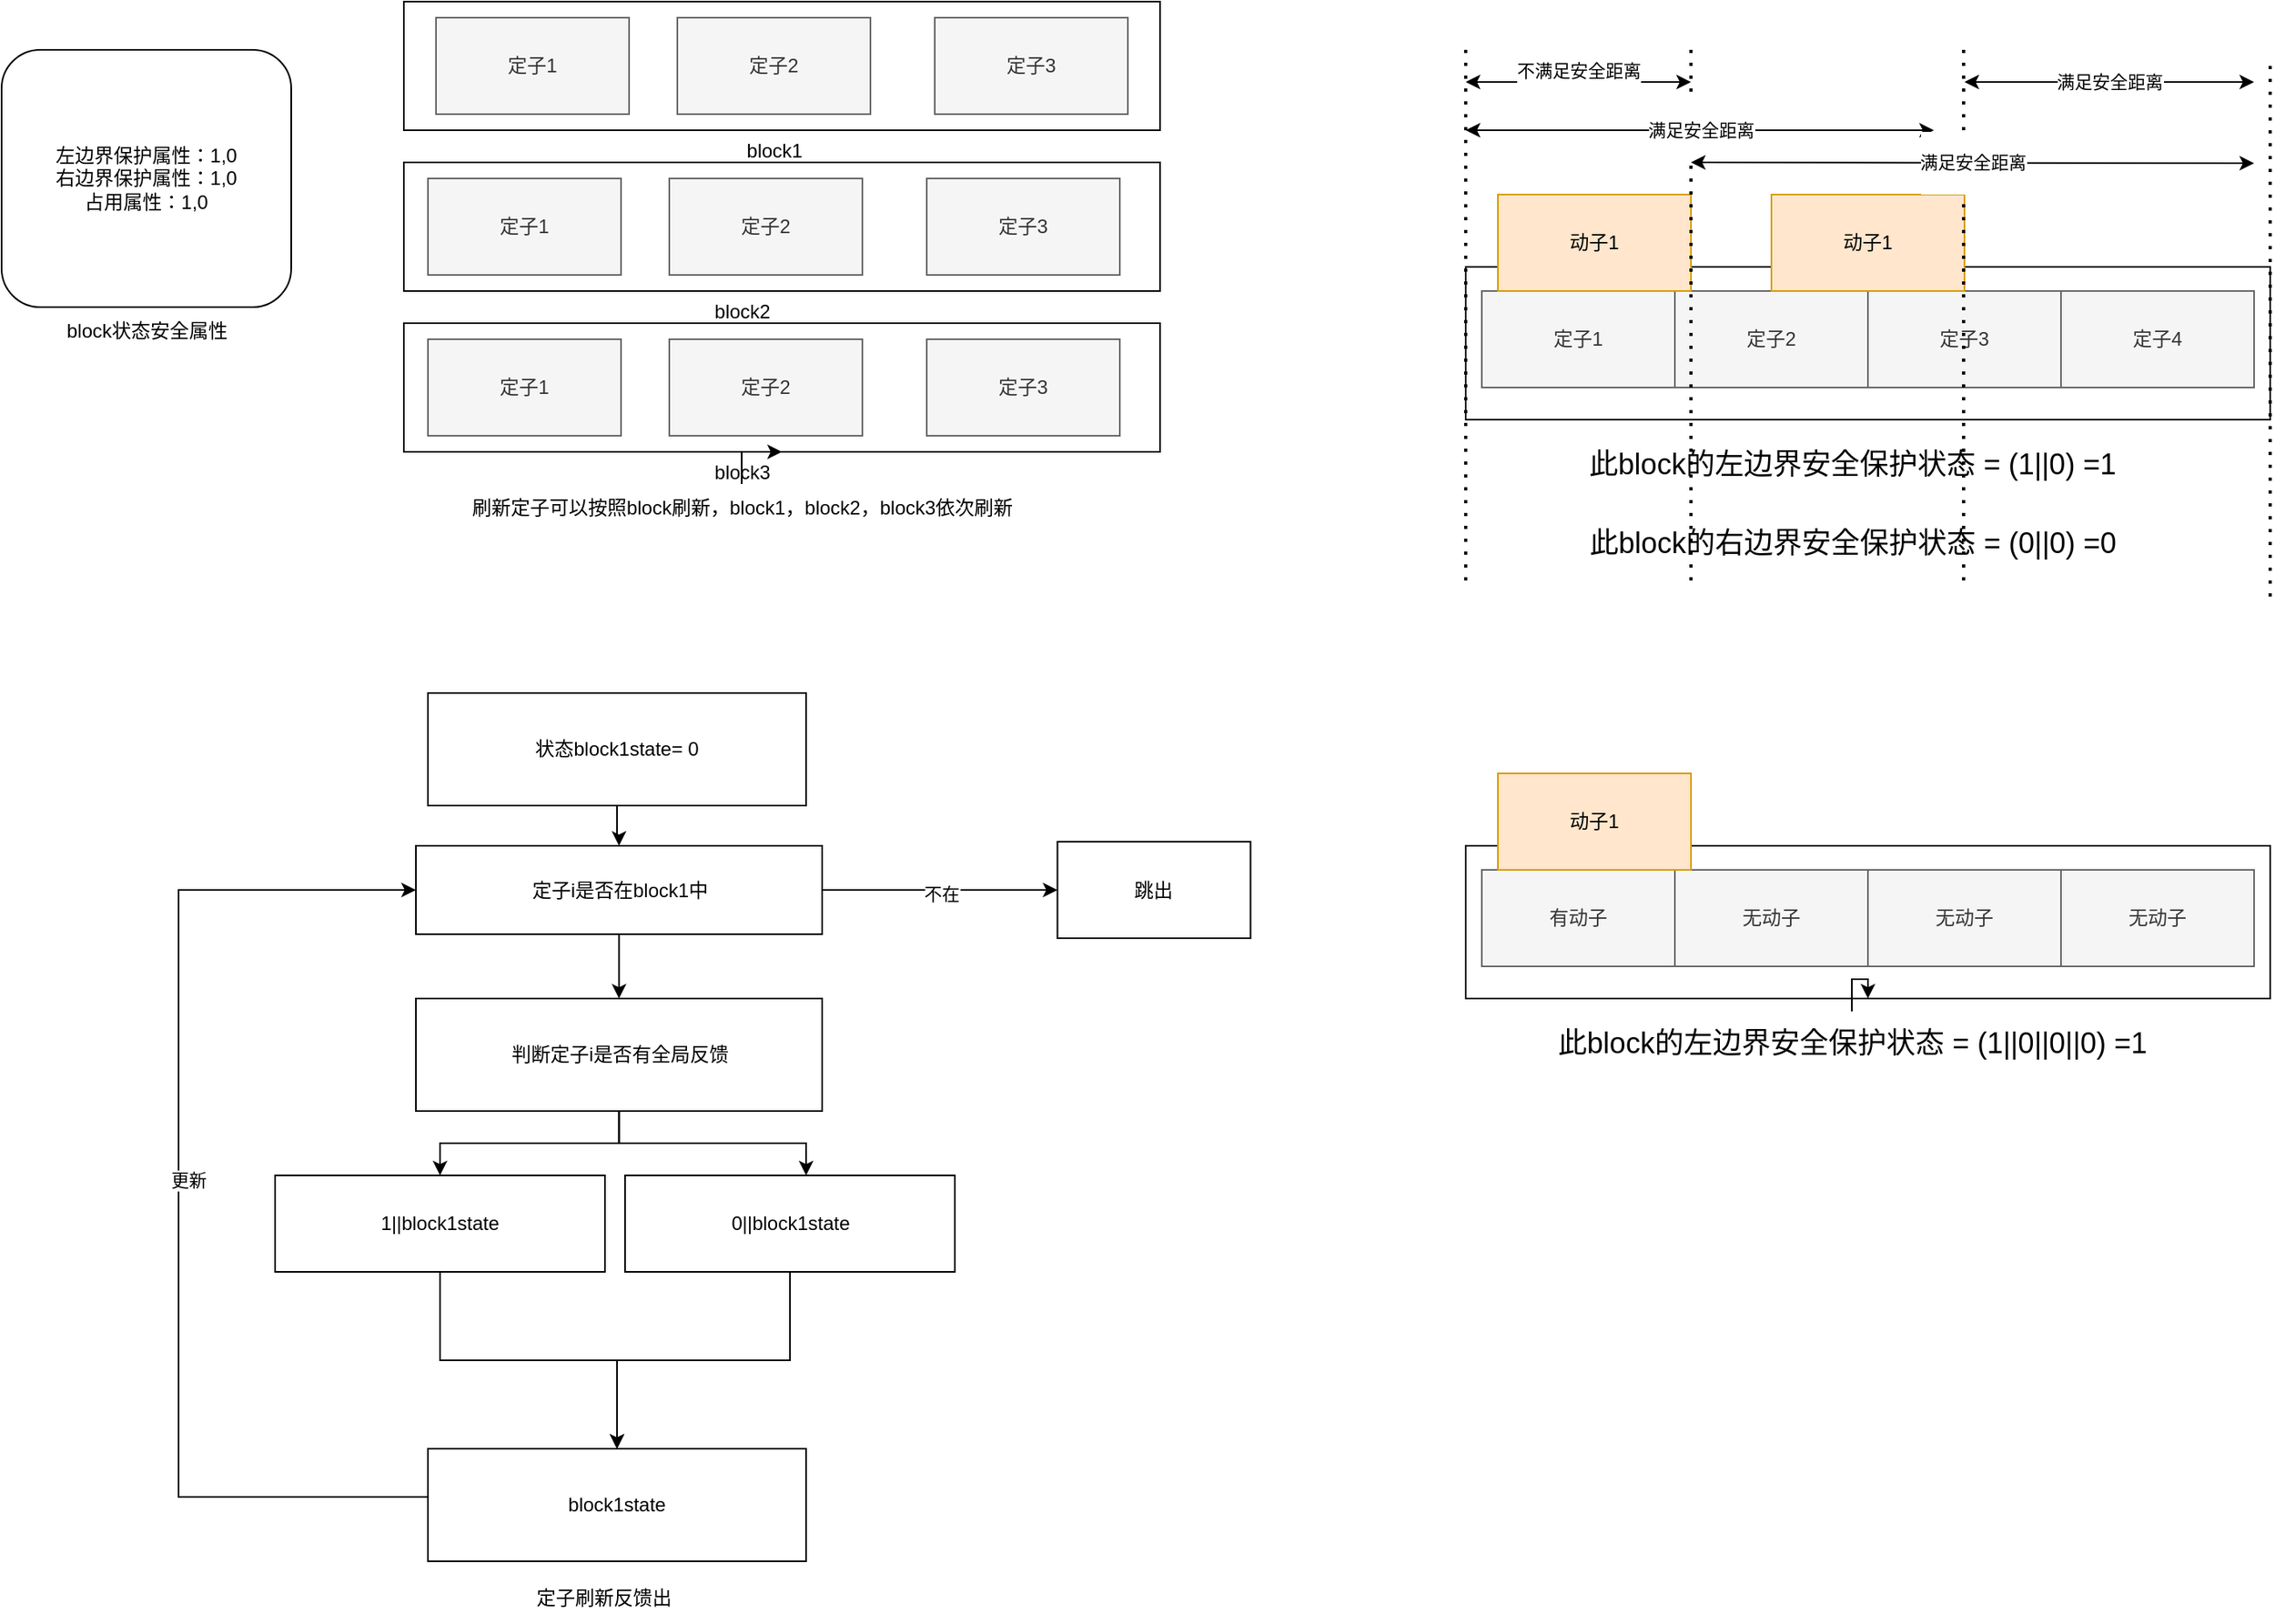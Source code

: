 <mxfile version="24.4.7" type="github">
  <diagram name="第 1 页" id="rZGRMbEruzVcn2Q_K81o">
    <mxGraphModel dx="2625" dy="1345" grid="1" gridSize="10" guides="1" tooltips="1" connect="1" arrows="1" fold="1" page="1" pageScale="1" pageWidth="827" pageHeight="1169" math="0" shadow="0">
      <root>
        <mxCell id="0" />
        <mxCell id="1" parent="0" />
        <mxCell id="IzqD9794s7n4riVxajZg-1" value="&lt;div&gt;左边界保护属性：1,0&lt;/div&gt;&lt;div&gt;右边界保护属性：1,0&lt;/div&gt;&lt;div&gt;占用属性：1,0&lt;br&gt;&lt;/div&gt;" style="rounded=1;whiteSpace=wrap;html=1;" vertex="1" parent="1">
          <mxGeometry x="40" y="90" width="180" height="160" as="geometry" />
        </mxCell>
        <mxCell id="IzqD9794s7n4riVxajZg-3" value="block状态安全属性" style="text;html=1;align=center;verticalAlign=middle;resizable=0;points=[];autosize=1;strokeColor=none;fillColor=none;" vertex="1" parent="1">
          <mxGeometry x="70" y="250" width="120" height="30" as="geometry" />
        </mxCell>
        <mxCell id="IzqD9794s7n4riVxajZg-4" value="" style="rounded=0;whiteSpace=wrap;html=1;" vertex="1" parent="1">
          <mxGeometry x="290" y="60" width="470" height="80" as="geometry" />
        </mxCell>
        <mxCell id="IzqD9794s7n4riVxajZg-5" value="定子1" style="rounded=0;whiteSpace=wrap;html=1;fillColor=#f5f5f5;strokeColor=#666666;fontColor=#333333;" vertex="1" parent="1">
          <mxGeometry x="310" y="70" width="120" height="60" as="geometry" />
        </mxCell>
        <mxCell id="IzqD9794s7n4riVxajZg-6" value="定子2" style="rounded=0;whiteSpace=wrap;html=1;fillColor=#f5f5f5;strokeColor=#666666;fontColor=#333333;" vertex="1" parent="1">
          <mxGeometry x="460" y="70" width="120" height="60" as="geometry" />
        </mxCell>
        <mxCell id="IzqD9794s7n4riVxajZg-7" value="定子3" style="rounded=0;whiteSpace=wrap;html=1;fillColor=#f5f5f5;strokeColor=#666666;fontColor=#333333;" vertex="1" parent="1">
          <mxGeometry x="620" y="70" width="120" height="60" as="geometry" />
        </mxCell>
        <mxCell id="IzqD9794s7n4riVxajZg-10" value="" style="rounded=0;whiteSpace=wrap;html=1;" vertex="1" parent="1">
          <mxGeometry x="290" y="160" width="470" height="80" as="geometry" />
        </mxCell>
        <mxCell id="IzqD9794s7n4riVxajZg-11" value="定子1" style="rounded=0;whiteSpace=wrap;html=1;fillColor=#f5f5f5;strokeColor=#666666;fontColor=#333333;" vertex="1" parent="1">
          <mxGeometry x="305" y="170" width="120" height="60" as="geometry" />
        </mxCell>
        <mxCell id="IzqD9794s7n4riVxajZg-12" value="定子2" style="rounded=0;whiteSpace=wrap;html=1;fillColor=#f5f5f5;strokeColor=#666666;fontColor=#333333;" vertex="1" parent="1">
          <mxGeometry x="455" y="170" width="120" height="60" as="geometry" />
        </mxCell>
        <mxCell id="IzqD9794s7n4riVxajZg-13" value="定子3" style="rounded=0;whiteSpace=wrap;html=1;fillColor=#f5f5f5;strokeColor=#666666;fontColor=#333333;" vertex="1" parent="1">
          <mxGeometry x="615" y="170" width="120" height="60" as="geometry" />
        </mxCell>
        <mxCell id="IzqD9794s7n4riVxajZg-14" value="" style="rounded=0;whiteSpace=wrap;html=1;" vertex="1" parent="1">
          <mxGeometry x="290" y="260" width="470" height="80" as="geometry" />
        </mxCell>
        <mxCell id="IzqD9794s7n4riVxajZg-15" value="定子1" style="rounded=0;whiteSpace=wrap;html=1;fillColor=#f5f5f5;strokeColor=#666666;fontColor=#333333;" vertex="1" parent="1">
          <mxGeometry x="305" y="270" width="120" height="60" as="geometry" />
        </mxCell>
        <mxCell id="IzqD9794s7n4riVxajZg-16" value="定子2" style="rounded=0;whiteSpace=wrap;html=1;fillColor=#f5f5f5;strokeColor=#666666;fontColor=#333333;" vertex="1" parent="1">
          <mxGeometry x="455" y="270" width="120" height="60" as="geometry" />
        </mxCell>
        <mxCell id="IzqD9794s7n4riVxajZg-17" value="定子3" style="rounded=0;whiteSpace=wrap;html=1;fillColor=#f5f5f5;strokeColor=#666666;fontColor=#333333;" vertex="1" parent="1">
          <mxGeometry x="615" y="270" width="120" height="60" as="geometry" />
        </mxCell>
        <mxCell id="IzqD9794s7n4riVxajZg-54" value="" style="edgeStyle=orthogonalEdgeStyle;rounded=0;orthogonalLoop=1;jettySize=auto;html=1;" edge="1" parent="1" source="IzqD9794s7n4riVxajZg-19" target="IzqD9794s7n4riVxajZg-14">
          <mxGeometry relative="1" as="geometry" />
        </mxCell>
        <mxCell id="IzqD9794s7n4riVxajZg-19" value="刷新定子可以按照block刷新，block1，block2，block3依次刷新" style="text;html=1;align=center;verticalAlign=middle;resizable=0;points=[];autosize=1;strokeColor=none;fillColor=none;" vertex="1" parent="1">
          <mxGeometry x="320" y="360" width="360" height="30" as="geometry" />
        </mxCell>
        <mxCell id="IzqD9794s7n4riVxajZg-20" value="block1" style="text;html=1;align=center;verticalAlign=middle;resizable=0;points=[];autosize=1;strokeColor=none;fillColor=none;" vertex="1" parent="1">
          <mxGeometry x="490" y="138" width="60" height="30" as="geometry" />
        </mxCell>
        <mxCell id="IzqD9794s7n4riVxajZg-21" value="block2" style="text;html=1;align=center;verticalAlign=middle;resizable=0;points=[];autosize=1;strokeColor=none;fillColor=none;" vertex="1" parent="1">
          <mxGeometry x="470" y="238" width="60" height="30" as="geometry" />
        </mxCell>
        <mxCell id="IzqD9794s7n4riVxajZg-22" value="block3" style="text;html=1;align=center;verticalAlign=middle;resizable=0;points=[];autosize=1;strokeColor=none;fillColor=none;" vertex="1" parent="1">
          <mxGeometry x="470" y="338" width="60" height="30" as="geometry" />
        </mxCell>
        <mxCell id="IzqD9794s7n4riVxajZg-25" value="" style="edgeStyle=orthogonalEdgeStyle;rounded=0;orthogonalLoop=1;jettySize=auto;html=1;" edge="1" parent="1" source="IzqD9794s7n4riVxajZg-23" target="IzqD9794s7n4riVxajZg-24">
          <mxGeometry relative="1" as="geometry" />
        </mxCell>
        <mxCell id="IzqD9794s7n4riVxajZg-23" value="状态block1state= 0" style="rounded=0;whiteSpace=wrap;html=1;" vertex="1" parent="1">
          <mxGeometry x="305" y="490" width="235" height="70" as="geometry" />
        </mxCell>
        <mxCell id="IzqD9794s7n4riVxajZg-42" value="" style="edgeStyle=orthogonalEdgeStyle;rounded=0;orthogonalLoop=1;jettySize=auto;html=1;" edge="1" parent="1" source="IzqD9794s7n4riVxajZg-24" target="IzqD9794s7n4riVxajZg-41">
          <mxGeometry relative="1" as="geometry" />
        </mxCell>
        <mxCell id="IzqD9794s7n4riVxajZg-43" value="不在" style="edgeLabel;html=1;align=center;verticalAlign=middle;resizable=0;points=[];" vertex="1" connectable="0" parent="IzqD9794s7n4riVxajZg-42">
          <mxGeometry x="0.012" y="-1" relative="1" as="geometry">
            <mxPoint y="1" as="offset" />
          </mxGeometry>
        </mxCell>
        <mxCell id="IzqD9794s7n4riVxajZg-48" value="" style="edgeStyle=orthogonalEdgeStyle;rounded=0;orthogonalLoop=1;jettySize=auto;html=1;" edge="1" parent="1" source="IzqD9794s7n4riVxajZg-24" target="IzqD9794s7n4riVxajZg-45">
          <mxGeometry relative="1" as="geometry" />
        </mxCell>
        <mxCell id="IzqD9794s7n4riVxajZg-24" value="定子i是否在block1中" style="whiteSpace=wrap;html=1;rounded=0;" vertex="1" parent="1">
          <mxGeometry x="297.5" y="585" width="252.5" height="55" as="geometry" />
        </mxCell>
        <mxCell id="IzqD9794s7n4riVxajZg-33" style="edgeStyle=orthogonalEdgeStyle;rounded=0;orthogonalLoop=1;jettySize=auto;html=1;entryX=0.5;entryY=0;entryDx=0;entryDy=0;" edge="1" parent="1" source="IzqD9794s7n4riVxajZg-26" target="IzqD9794s7n4riVxajZg-32">
          <mxGeometry relative="1" as="geometry" />
        </mxCell>
        <mxCell id="IzqD9794s7n4riVxajZg-26" value="1||block1state" style="whiteSpace=wrap;html=1;rounded=0;" vertex="1" parent="1">
          <mxGeometry x="210" y="790" width="205" height="60" as="geometry" />
        </mxCell>
        <mxCell id="IzqD9794s7n4riVxajZg-34" style="edgeStyle=orthogonalEdgeStyle;rounded=0;orthogonalLoop=1;jettySize=auto;html=1;" edge="1" parent="1" source="IzqD9794s7n4riVxajZg-28" target="IzqD9794s7n4riVxajZg-32">
          <mxGeometry relative="1" as="geometry" />
        </mxCell>
        <mxCell id="IzqD9794s7n4riVxajZg-28" value="0||block1state" style="whiteSpace=wrap;html=1;rounded=0;" vertex="1" parent="1">
          <mxGeometry x="427.5" y="790" width="205" height="60" as="geometry" />
        </mxCell>
        <mxCell id="IzqD9794s7n4riVxajZg-52" style="edgeStyle=orthogonalEdgeStyle;rounded=0;orthogonalLoop=1;jettySize=auto;html=1;entryX=0;entryY=0.5;entryDx=0;entryDy=0;" edge="1" parent="1" source="IzqD9794s7n4riVxajZg-32" target="IzqD9794s7n4riVxajZg-24">
          <mxGeometry relative="1" as="geometry">
            <Array as="points">
              <mxPoint x="150" y="990" />
              <mxPoint x="150" y="612" />
            </Array>
          </mxGeometry>
        </mxCell>
        <mxCell id="IzqD9794s7n4riVxajZg-53" value="更新" style="edgeLabel;html=1;align=center;verticalAlign=middle;resizable=0;points=[];" vertex="1" connectable="0" parent="IzqD9794s7n4riVxajZg-52">
          <mxGeometry x="0.034" y="-6" relative="1" as="geometry">
            <mxPoint y="-1" as="offset" />
          </mxGeometry>
        </mxCell>
        <mxCell id="IzqD9794s7n4riVxajZg-32" value="block1state" style="rounded=0;whiteSpace=wrap;html=1;" vertex="1" parent="1">
          <mxGeometry x="305" y="960" width="235" height="70" as="geometry" />
        </mxCell>
        <mxCell id="IzqD9794s7n4riVxajZg-41" value="跳出" style="whiteSpace=wrap;html=1;rounded=0;" vertex="1" parent="1">
          <mxGeometry x="696.25" y="582.5" width="120" height="60" as="geometry" />
        </mxCell>
        <mxCell id="IzqD9794s7n4riVxajZg-49" style="edgeStyle=orthogonalEdgeStyle;rounded=0;orthogonalLoop=1;jettySize=auto;html=1;entryX=0.5;entryY=0;entryDx=0;entryDy=0;" edge="1" parent="1" source="IzqD9794s7n4riVxajZg-45" target="IzqD9794s7n4riVxajZg-26">
          <mxGeometry relative="1" as="geometry" />
        </mxCell>
        <mxCell id="IzqD9794s7n4riVxajZg-45" value="判断定子i是否有全局反馈" style="whiteSpace=wrap;html=1;rounded=0;" vertex="1" parent="1">
          <mxGeometry x="297.5" y="680" width="252.5" height="70" as="geometry" />
        </mxCell>
        <mxCell id="IzqD9794s7n4riVxajZg-50" style="edgeStyle=orthogonalEdgeStyle;rounded=0;orthogonalLoop=1;jettySize=auto;html=1;entryX=0.549;entryY=0;entryDx=0;entryDy=0;entryPerimeter=0;" edge="1" parent="1" source="IzqD9794s7n4riVxajZg-45" target="IzqD9794s7n4riVxajZg-28">
          <mxGeometry relative="1" as="geometry" />
        </mxCell>
        <mxCell id="IzqD9794s7n4riVxajZg-55" value="" style="rounded=0;whiteSpace=wrap;html=1;" vertex="1" parent="1">
          <mxGeometry x="950" y="225" width="500" height="95" as="geometry" />
        </mxCell>
        <mxCell id="IzqD9794s7n4riVxajZg-56" value="&lt;br&gt;定子1&lt;br&gt;&lt;div&gt;&lt;br&gt;&lt;/div&gt;" style="rounded=0;whiteSpace=wrap;html=1;fillColor=#f5f5f5;strokeColor=#666666;fontColor=#333333;" vertex="1" parent="1">
          <mxGeometry x="960" y="240" width="120" height="60" as="geometry" />
        </mxCell>
        <mxCell id="IzqD9794s7n4riVxajZg-57" value="定子2" style="rounded=0;whiteSpace=wrap;html=1;fillColor=#f5f5f5;strokeColor=#666666;fontColor=#333333;" vertex="1" parent="1">
          <mxGeometry x="1080" y="240" width="120" height="60" as="geometry" />
        </mxCell>
        <mxCell id="IzqD9794s7n4riVxajZg-58" value="定子3" style="rounded=0;whiteSpace=wrap;html=1;fillColor=#f5f5f5;strokeColor=#666666;fontColor=#333333;" vertex="1" parent="1">
          <mxGeometry x="1200" y="240" width="120" height="60" as="geometry" />
        </mxCell>
        <mxCell id="IzqD9794s7n4riVxajZg-59" value="定子4" style="rounded=0;whiteSpace=wrap;html=1;fillColor=#f5f5f5;strokeColor=#666666;fontColor=#333333;" vertex="1" parent="1">
          <mxGeometry x="1320" y="240" width="120" height="60" as="geometry" />
        </mxCell>
        <mxCell id="IzqD9794s7n4riVxajZg-60" value="动子1" style="rounded=0;whiteSpace=wrap;html=1;fillColor=#ffe6cc;strokeColor=#d79b00;" vertex="1" parent="1">
          <mxGeometry x="970" y="180" width="120" height="60" as="geometry" />
        </mxCell>
        <mxCell id="IzqD9794s7n4riVxajZg-61" value="动子1" style="rounded=0;whiteSpace=wrap;html=1;fillColor=#ffe6cc;strokeColor=#d79b00;" vertex="1" parent="1">
          <mxGeometry x="1140" y="180" width="120" height="60" as="geometry" />
        </mxCell>
        <mxCell id="IzqD9794s7n4riVxajZg-62" value="" style="endArrow=none;dashed=1;html=1;dashPattern=1 3;strokeWidth=2;rounded=0;" edge="1" parent="1">
          <mxGeometry width="50" height="50" relative="1" as="geometry">
            <mxPoint x="1090" y="420" as="sourcePoint" />
            <mxPoint x="1090" y="90" as="targetPoint" />
          </mxGeometry>
        </mxCell>
        <mxCell id="IzqD9794s7n4riVxajZg-63" value="" style="endArrow=none;dashed=1;html=1;dashPattern=1 3;strokeWidth=2;rounded=0;" edge="1" parent="1">
          <mxGeometry width="50" height="50" relative="1" as="geometry">
            <mxPoint x="950" y="420" as="sourcePoint" />
            <mxPoint x="950" y="90" as="targetPoint" />
          </mxGeometry>
        </mxCell>
        <mxCell id="IzqD9794s7n4riVxajZg-65" value="" style="endArrow=none;dashed=1;html=1;dashPattern=1 3;strokeWidth=2;rounded=0;" edge="1" parent="1">
          <mxGeometry width="50" height="50" relative="1" as="geometry">
            <mxPoint x="1259.47" y="420" as="sourcePoint" />
            <mxPoint x="1259.47" y="90" as="targetPoint" />
          </mxGeometry>
        </mxCell>
        <mxCell id="IzqD9794s7n4riVxajZg-66" value="&#xa;不满足安全距离&#xa;&#xa;" style="endArrow=classic;startArrow=classic;html=1;rounded=0;" edge="1" parent="1">
          <mxGeometry width="50" height="50" relative="1" as="geometry">
            <mxPoint x="950" y="110" as="sourcePoint" />
            <mxPoint x="1090" y="110" as="targetPoint" />
          </mxGeometry>
        </mxCell>
        <mxCell id="IzqD9794s7n4riVxajZg-67" value="&lt;br&gt;满足安全距离&lt;div&gt;&lt;br/&gt;&lt;/div&gt;" style="endArrow=classic;startArrow=classic;html=1;rounded=0;" edge="1" parent="1">
          <mxGeometry width="50" height="50" relative="1" as="geometry">
            <mxPoint x="950" y="140" as="sourcePoint" />
            <mxPoint x="1241" y="140" as="targetPoint" />
          </mxGeometry>
        </mxCell>
        <mxCell id="IzqD9794s7n4riVxajZg-68" value="&lt;font style=&quot;font-size: 18px;&quot;&gt;此block的左边界安全保护状态 = (1||0) =1&lt;/font&gt;" style="text;html=1;align=center;verticalAlign=middle;resizable=0;points=[];autosize=1;strokeColor=none;fillColor=none;strokeWidth=18;" vertex="1" parent="1">
          <mxGeometry x="1015" y="328" width="350" height="40" as="geometry" />
        </mxCell>
        <mxCell id="IzqD9794s7n4riVxajZg-69" value="" style="rounded=0;whiteSpace=wrap;html=1;" vertex="1" parent="1">
          <mxGeometry x="950" y="585" width="500" height="95" as="geometry" />
        </mxCell>
        <mxCell id="IzqD9794s7n4riVxajZg-70" value="有动子" style="rounded=0;whiteSpace=wrap;html=1;fillColor=#f5f5f5;strokeColor=#666666;fontColor=#333333;" vertex="1" parent="1">
          <mxGeometry x="960" y="600" width="120" height="60" as="geometry" />
        </mxCell>
        <mxCell id="IzqD9794s7n4riVxajZg-71" value="无动子" style="rounded=0;whiteSpace=wrap;html=1;fillColor=#f5f5f5;strokeColor=#666666;fontColor=#333333;" vertex="1" parent="1">
          <mxGeometry x="1080" y="600" width="120" height="60" as="geometry" />
        </mxCell>
        <mxCell id="IzqD9794s7n4riVxajZg-72" value="无动子" style="rounded=0;whiteSpace=wrap;html=1;fillColor=#f5f5f5;strokeColor=#666666;fontColor=#333333;" vertex="1" parent="1">
          <mxGeometry x="1200" y="600" width="120" height="60" as="geometry" />
        </mxCell>
        <mxCell id="IzqD9794s7n4riVxajZg-73" value="无动子" style="rounded=0;whiteSpace=wrap;html=1;fillColor=#f5f5f5;strokeColor=#666666;fontColor=#333333;" vertex="1" parent="1">
          <mxGeometry x="1320" y="600" width="120" height="60" as="geometry" />
        </mxCell>
        <mxCell id="IzqD9794s7n4riVxajZg-74" value="动子1" style="rounded=0;whiteSpace=wrap;html=1;fillColor=#ffe6cc;strokeColor=#d79b00;" vertex="1" parent="1">
          <mxGeometry x="970" y="540" width="120" height="60" as="geometry" />
        </mxCell>
        <mxCell id="IzqD9794s7n4riVxajZg-82" value="" style="edgeStyle=orthogonalEdgeStyle;rounded=0;orthogonalLoop=1;jettySize=auto;html=1;" edge="1" parent="1" source="IzqD9794s7n4riVxajZg-81" target="IzqD9794s7n4riVxajZg-69">
          <mxGeometry relative="1" as="geometry" />
        </mxCell>
        <mxCell id="IzqD9794s7n4riVxajZg-81" value="&lt;font style=&quot;font-size: 18px;&quot;&gt;此block的左边界安全保护状态 = (1||0||0||0) =1&lt;/font&gt;" style="text;html=1;align=center;verticalAlign=middle;resizable=0;points=[];autosize=1;strokeColor=none;fillColor=none;strokeWidth=18;" vertex="1" parent="1">
          <mxGeometry x="995" y="688" width="390" height="40" as="geometry" />
        </mxCell>
        <mxCell id="IzqD9794s7n4riVxajZg-96" value="&lt;font style=&quot;font-size: 18px;&quot;&gt;此block的右边界安全保护状态 = (0||0) =0&lt;/font&gt;" style="text;whiteSpace=wrap;html=1;" vertex="1" parent="1">
          <mxGeometry x="1025" y="380" width="360" height="50" as="geometry" />
        </mxCell>
        <mxCell id="IzqD9794s7n4riVxajZg-97" value="" style="endArrow=none;dashed=1;html=1;dashPattern=1 3;strokeWidth=2;rounded=0;" edge="1" parent="1">
          <mxGeometry width="50" height="50" relative="1" as="geometry">
            <mxPoint x="1450" y="430" as="sourcePoint" />
            <mxPoint x="1450" y="100" as="targetPoint" />
          </mxGeometry>
        </mxCell>
        <mxCell id="IzqD9794s7n4riVxajZg-98" value="&lt;br&gt;满足安全距离&lt;div&gt;&lt;br/&gt;&lt;/div&gt;" style="endArrow=classic;startArrow=classic;html=1;rounded=0;" edge="1" parent="1">
          <mxGeometry width="50" height="50" relative="1" as="geometry">
            <mxPoint x="1260" y="110" as="sourcePoint" />
            <mxPoint x="1440" y="110" as="targetPoint" />
          </mxGeometry>
        </mxCell>
        <mxCell id="IzqD9794s7n4riVxajZg-99" value="&lt;br&gt;满足安全距离&lt;div&gt;&lt;br/&gt;&lt;/div&gt;" style="endArrow=classic;startArrow=classic;html=1;rounded=0;" edge="1" parent="1">
          <mxGeometry width="50" height="50" relative="1" as="geometry">
            <mxPoint x="1090" y="160" as="sourcePoint" />
            <mxPoint x="1440" y="160.53" as="targetPoint" />
          </mxGeometry>
        </mxCell>
        <mxCell id="IzqD9794s7n4riVxajZg-100" value="定子刷新反馈出" style="text;html=1;align=center;verticalAlign=middle;resizable=0;points=[];autosize=1;strokeColor=none;fillColor=none;" vertex="1" parent="1">
          <mxGeometry x="359" y="1038" width="110" height="30" as="geometry" />
        </mxCell>
      </root>
    </mxGraphModel>
  </diagram>
</mxfile>
